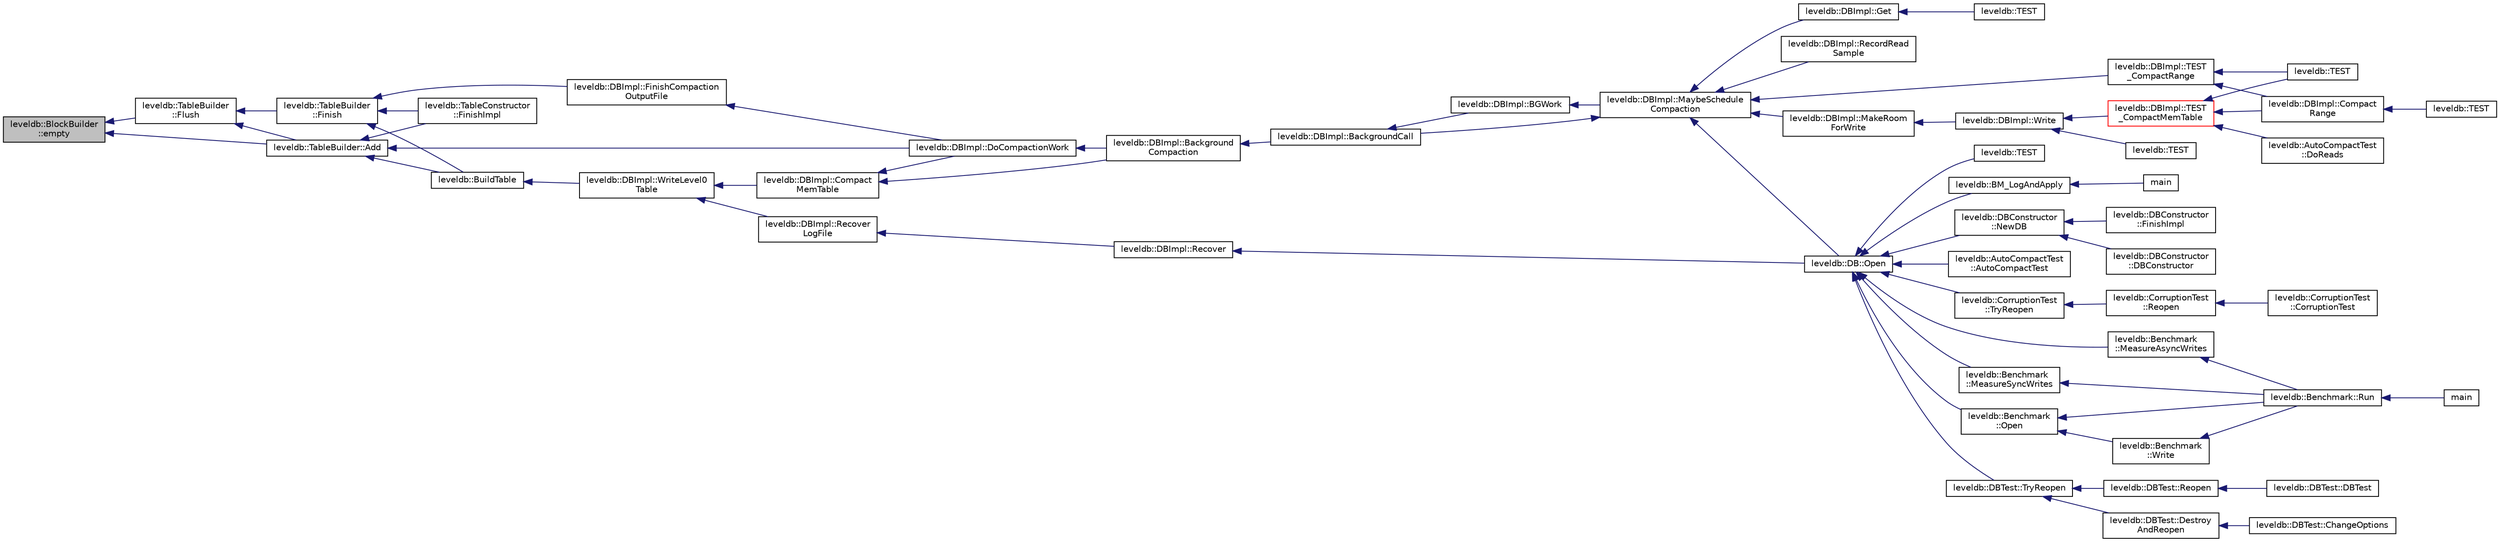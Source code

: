 digraph "leveldb::BlockBuilder::empty"
{
  edge [fontname="Helvetica",fontsize="10",labelfontname="Helvetica",labelfontsize="10"];
  node [fontname="Helvetica",fontsize="10",shape=record];
  rankdir="LR";
  Node1 [label="leveldb::BlockBuilder\l::empty",height=0.2,width=0.4,color="black", fillcolor="grey75", style="filled" fontcolor="black"];
  Node1 -> Node2 [dir="back",color="midnightblue",fontsize="10",style="solid"];
  Node2 [label="leveldb::TableBuilder::Add",height=0.2,width=0.4,color="black", fillcolor="white", style="filled",URL="$classleveldb_1_1_table_builder.html#a37bd347cb6340215475ac9b42dc19d10"];
  Node2 -> Node3 [dir="back",color="midnightblue",fontsize="10",style="solid"];
  Node3 [label="leveldb::BuildTable",height=0.2,width=0.4,color="black", fillcolor="white", style="filled",URL="$namespaceleveldb.html#a10e102da98819e1a1f9b254241482e65"];
  Node3 -> Node4 [dir="back",color="midnightblue",fontsize="10",style="solid"];
  Node4 [label="leveldb::DBImpl::WriteLevel0\lTable",height=0.2,width=0.4,color="black", fillcolor="white", style="filled",URL="$classleveldb_1_1_d_b_impl.html#a6b1b87947df08e63ea9389722f943943"];
  Node4 -> Node5 [dir="back",color="midnightblue",fontsize="10",style="solid"];
  Node5 [label="leveldb::DBImpl::Recover\lLogFile",height=0.2,width=0.4,color="black", fillcolor="white", style="filled",URL="$classleveldb_1_1_d_b_impl.html#ac9e2ce8c5013d78ba19e8417f94fdad8"];
  Node5 -> Node6 [dir="back",color="midnightblue",fontsize="10",style="solid"];
  Node6 [label="leveldb::DBImpl::Recover",height=0.2,width=0.4,color="black", fillcolor="white", style="filled",URL="$classleveldb_1_1_d_b_impl.html#aa9a573026c03e8485471f583316943b0"];
  Node6 -> Node7 [dir="back",color="midnightblue",fontsize="10",style="solid"];
  Node7 [label="leveldb::DB::Open",height=0.2,width=0.4,color="black", fillcolor="white", style="filled",URL="$classleveldb_1_1_d_b.html#ac1da2b48e911287d86f3a3bfa0f851fe"];
  Node7 -> Node8 [dir="back",color="midnightblue",fontsize="10",style="solid"];
  Node8 [label="leveldb::AutoCompactTest\l::AutoCompactTest",height=0.2,width=0.4,color="black", fillcolor="white", style="filled",URL="$classleveldb_1_1_auto_compact_test.html#a31fe0ded855f188fac1650c70849760c"];
  Node7 -> Node9 [dir="back",color="midnightblue",fontsize="10",style="solid"];
  Node9 [label="leveldb::CorruptionTest\l::TryReopen",height=0.2,width=0.4,color="black", fillcolor="white", style="filled",URL="$classleveldb_1_1_corruption_test.html#aaba7c05f06400ef45d1af5cb95f66a57"];
  Node9 -> Node10 [dir="back",color="midnightblue",fontsize="10",style="solid"];
  Node10 [label="leveldb::CorruptionTest\l::Reopen",height=0.2,width=0.4,color="black", fillcolor="white", style="filled",URL="$classleveldb_1_1_corruption_test.html#aa2051faee6b6542d35ebdcf99918a713"];
  Node10 -> Node11 [dir="back",color="midnightblue",fontsize="10",style="solid"];
  Node11 [label="leveldb::CorruptionTest\l::CorruptionTest",height=0.2,width=0.4,color="black", fillcolor="white", style="filled",URL="$classleveldb_1_1_corruption_test.html#a9940767db260b1e4e60b8bcedc50217c"];
  Node7 -> Node12 [dir="back",color="midnightblue",fontsize="10",style="solid"];
  Node12 [label="leveldb::Benchmark\l::Open",height=0.2,width=0.4,color="black", fillcolor="white", style="filled",URL="$classleveldb_1_1_benchmark.html#a89a3b0da75e6cd2ffb879358e5dd82a6"];
  Node12 -> Node13 [dir="back",color="midnightblue",fontsize="10",style="solid"];
  Node13 [label="leveldb::Benchmark::Run",height=0.2,width=0.4,color="black", fillcolor="white", style="filled",URL="$classleveldb_1_1_benchmark.html#a2f262afa0c7d10fcf531fe9657fba490"];
  Node13 -> Node14 [dir="back",color="midnightblue",fontsize="10",style="solid"];
  Node14 [label="main",height=0.2,width=0.4,color="black", fillcolor="white", style="filled",URL="$db__bench_8cc.html#a3c04138a5bfe5d72780bb7e82a18e627"];
  Node12 -> Node15 [dir="back",color="midnightblue",fontsize="10",style="solid"];
  Node15 [label="leveldb::Benchmark\l::Write",height=0.2,width=0.4,color="black", fillcolor="white", style="filled",URL="$classleveldb_1_1_benchmark.html#a86876b2882d9015610330e69acfdff0d"];
  Node15 -> Node13 [dir="back",color="midnightblue",fontsize="10",style="solid"];
  Node7 -> Node16 [dir="back",color="midnightblue",fontsize="10",style="solid"];
  Node16 [label="leveldb::Benchmark\l::MeasureAsyncWrites",height=0.2,width=0.4,color="black", fillcolor="white", style="filled",URL="$classleveldb_1_1_benchmark.html#a93f93835e288185005d25cf08037bed9"];
  Node16 -> Node13 [dir="back",color="midnightblue",fontsize="10",style="solid"];
  Node7 -> Node17 [dir="back",color="midnightblue",fontsize="10",style="solid"];
  Node17 [label="leveldb::Benchmark\l::MeasureSyncWrites",height=0.2,width=0.4,color="black", fillcolor="white", style="filled",URL="$classleveldb_1_1_benchmark.html#ac7b13fb940cff41f5acc5dc99d93d36c"];
  Node17 -> Node13 [dir="back",color="midnightblue",fontsize="10",style="solid"];
  Node7 -> Node18 [dir="back",color="midnightblue",fontsize="10",style="solid"];
  Node18 [label="leveldb::DBTest::TryReopen",height=0.2,width=0.4,color="black", fillcolor="white", style="filled",URL="$classleveldb_1_1_d_b_test.html#aee588b2d13db6be2a651a8fabeac5c79"];
  Node18 -> Node19 [dir="back",color="midnightblue",fontsize="10",style="solid"];
  Node19 [label="leveldb::DBTest::Reopen",height=0.2,width=0.4,color="black", fillcolor="white", style="filled",URL="$classleveldb_1_1_d_b_test.html#a38170a082cbc71fb446408ff5634c797"];
  Node19 -> Node20 [dir="back",color="midnightblue",fontsize="10",style="solid"];
  Node20 [label="leveldb::DBTest::DBTest",height=0.2,width=0.4,color="black", fillcolor="white", style="filled",URL="$classleveldb_1_1_d_b_test.html#afc6fc9512e900de6ee10c5db15b22930"];
  Node18 -> Node21 [dir="back",color="midnightblue",fontsize="10",style="solid"];
  Node21 [label="leveldb::DBTest::Destroy\lAndReopen",height=0.2,width=0.4,color="black", fillcolor="white", style="filled",URL="$classleveldb_1_1_d_b_test.html#ab798a43e7feab6dddc8fa1eb7a5f61f6"];
  Node21 -> Node22 [dir="back",color="midnightblue",fontsize="10",style="solid"];
  Node22 [label="leveldb::DBTest::ChangeOptions",height=0.2,width=0.4,color="black", fillcolor="white", style="filled",URL="$classleveldb_1_1_d_b_test.html#a587534fe403016f15cf1997ef7a40836"];
  Node7 -> Node23 [dir="back",color="midnightblue",fontsize="10",style="solid"];
  Node23 [label="leveldb::TEST",height=0.2,width=0.4,color="black", fillcolor="white", style="filled",URL="$namespaceleveldb.html#a88d6fdcb16ed4edc65da40f383e6f23b"];
  Node7 -> Node24 [dir="back",color="midnightblue",fontsize="10",style="solid"];
  Node24 [label="leveldb::BM_LogAndApply",height=0.2,width=0.4,color="black", fillcolor="white", style="filled",URL="$namespaceleveldb.html#af9cf6ec167c9b6f25fd050ab6fb67a90"];
  Node24 -> Node25 [dir="back",color="midnightblue",fontsize="10",style="solid"];
  Node25 [label="main",height=0.2,width=0.4,color="black", fillcolor="white", style="filled",URL="$db__test_8cc.html#a3c04138a5bfe5d72780bb7e82a18e627"];
  Node7 -> Node26 [dir="back",color="midnightblue",fontsize="10",style="solid"];
  Node26 [label="leveldb::DBConstructor\l::NewDB",height=0.2,width=0.4,color="black", fillcolor="white", style="filled",URL="$classleveldb_1_1_d_b_constructor.html#ac48bfe871db8558b57427843465e6c65"];
  Node26 -> Node27 [dir="back",color="midnightblue",fontsize="10",style="solid"];
  Node27 [label="leveldb::DBConstructor\l::DBConstructor",height=0.2,width=0.4,color="black", fillcolor="white", style="filled",URL="$classleveldb_1_1_d_b_constructor.html#ae27ecdd7732629b08c25a63f82dfd4a9"];
  Node26 -> Node28 [dir="back",color="midnightblue",fontsize="10",style="solid"];
  Node28 [label="leveldb::DBConstructor\l::FinishImpl",height=0.2,width=0.4,color="black", fillcolor="white", style="filled",URL="$classleveldb_1_1_d_b_constructor.html#a554d8e348d9135ff72a43a03c647c261"];
  Node4 -> Node29 [dir="back",color="midnightblue",fontsize="10",style="solid"];
  Node29 [label="leveldb::DBImpl::Compact\lMemTable",height=0.2,width=0.4,color="black", fillcolor="white", style="filled",URL="$classleveldb_1_1_d_b_impl.html#affe08e583b60dc854760d60f63db9364"];
  Node29 -> Node30 [dir="back",color="midnightblue",fontsize="10",style="solid"];
  Node30 [label="leveldb::DBImpl::Background\lCompaction",height=0.2,width=0.4,color="black", fillcolor="white", style="filled",URL="$classleveldb_1_1_d_b_impl.html#af8d8c2abc99da12f82a594b6a7d43e35"];
  Node30 -> Node31 [dir="back",color="midnightblue",fontsize="10",style="solid"];
  Node31 [label="leveldb::DBImpl::BackgroundCall",height=0.2,width=0.4,color="black", fillcolor="white", style="filled",URL="$classleveldb_1_1_d_b_impl.html#a0b9829a3bc7b5a119819c6b04b557ab0"];
  Node31 -> Node32 [dir="back",color="midnightblue",fontsize="10",style="solid"];
  Node32 [label="leveldb::DBImpl::BGWork",height=0.2,width=0.4,color="black", fillcolor="white", style="filled",URL="$classleveldb_1_1_d_b_impl.html#ac5e1a8fcf9852a3b3f9712f135f13fa7"];
  Node32 -> Node33 [dir="back",color="midnightblue",fontsize="10",style="solid"];
  Node33 [label="leveldb::DBImpl::MaybeSchedule\lCompaction",height=0.2,width=0.4,color="black", fillcolor="white", style="filled",URL="$classleveldb_1_1_d_b_impl.html#a91134e3ca9d5c6220dd45f19d461a831"];
  Node33 -> Node34 [dir="back",color="midnightblue",fontsize="10",style="solid"];
  Node34 [label="leveldb::DBImpl::TEST\l_CompactRange",height=0.2,width=0.4,color="black", fillcolor="white", style="filled",URL="$classleveldb_1_1_d_b_impl.html#a63fcb49466b689a534ba77d32cf84f99"];
  Node34 -> Node35 [dir="back",color="midnightblue",fontsize="10",style="solid"];
  Node35 [label="leveldb::TEST",height=0.2,width=0.4,color="black", fillcolor="white", style="filled",URL="$namespaceleveldb.html#a1da99cee14629599882010198aabfa2a"];
  Node34 -> Node36 [dir="back",color="midnightblue",fontsize="10",style="solid"];
  Node36 [label="leveldb::DBImpl::Compact\lRange",height=0.2,width=0.4,color="black", fillcolor="white", style="filled",URL="$classleveldb_1_1_d_b_impl.html#aa6df0739fc0b49380c284347e411b8ed"];
  Node36 -> Node37 [dir="back",color="midnightblue",fontsize="10",style="solid"];
  Node37 [label="leveldb::TEST",height=0.2,width=0.4,color="black", fillcolor="white", style="filled",URL="$namespaceleveldb.html#a2bb2a098a32d42044e6be132020b29b0"];
  Node33 -> Node31 [dir="back",color="midnightblue",fontsize="10",style="solid"];
  Node33 -> Node38 [dir="back",color="midnightblue",fontsize="10",style="solid"];
  Node38 [label="leveldb::DBImpl::Get",height=0.2,width=0.4,color="black", fillcolor="white", style="filled",URL="$classleveldb_1_1_d_b_impl.html#a089964ddcd1f5dc85e73499ae57be508"];
  Node38 -> Node39 [dir="back",color="midnightblue",fontsize="10",style="solid"];
  Node39 [label="leveldb::TEST",height=0.2,width=0.4,color="black", fillcolor="white", style="filled",URL="$namespaceleveldb.html#acc1b0ed2e8e9e4e6b930a1727d9fe0f8"];
  Node33 -> Node40 [dir="back",color="midnightblue",fontsize="10",style="solid"];
  Node40 [label="leveldb::DBImpl::RecordRead\lSample",height=0.2,width=0.4,color="black", fillcolor="white", style="filled",URL="$classleveldb_1_1_d_b_impl.html#a254ae98e3425046c28ed0aa6d78b37d8"];
  Node33 -> Node41 [dir="back",color="midnightblue",fontsize="10",style="solid"];
  Node41 [label="leveldb::DBImpl::MakeRoom\lForWrite",height=0.2,width=0.4,color="black", fillcolor="white", style="filled",URL="$classleveldb_1_1_d_b_impl.html#a9439d7de053315f2f2b59c6382db6f9b"];
  Node41 -> Node42 [dir="back",color="midnightblue",fontsize="10",style="solid"];
  Node42 [label="leveldb::DBImpl::Write",height=0.2,width=0.4,color="black", fillcolor="white", style="filled",URL="$classleveldb_1_1_d_b_impl.html#ac0d0b472717099d6a02ad9dace4e8ef4"];
  Node42 -> Node43 [dir="back",color="midnightblue",fontsize="10",style="solid"];
  Node43 [label="leveldb::TEST",height=0.2,width=0.4,color="black", fillcolor="white", style="filled",URL="$namespaceleveldb.html#a25dbda5a48ec782778d331e4ccb81b6b"];
  Node42 -> Node44 [dir="back",color="midnightblue",fontsize="10",style="solid"];
  Node44 [label="leveldb::DBImpl::TEST\l_CompactMemTable",height=0.2,width=0.4,color="red", fillcolor="white", style="filled",URL="$classleveldb_1_1_d_b_impl.html#a8642703fd1398cd8e3f5f24ee0b9da23"];
  Node44 -> Node45 [dir="back",color="midnightblue",fontsize="10",style="solid"];
  Node45 [label="leveldb::AutoCompactTest\l::DoReads",height=0.2,width=0.4,color="black", fillcolor="white", style="filled",URL="$classleveldb_1_1_auto_compact_test.html#a1d1feea1aef1257e461c35eb5b51fa52"];
  Node44 -> Node35 [dir="back",color="midnightblue",fontsize="10",style="solid"];
  Node44 -> Node36 [dir="back",color="midnightblue",fontsize="10",style="solid"];
  Node33 -> Node7 [dir="back",color="midnightblue",fontsize="10",style="solid"];
  Node29 -> Node46 [dir="back",color="midnightblue",fontsize="10",style="solid"];
  Node46 [label="leveldb::DBImpl::DoCompactionWork",height=0.2,width=0.4,color="black", fillcolor="white", style="filled",URL="$classleveldb_1_1_d_b_impl.html#a75d505d0959b9efda825cf07b078d0c6"];
  Node46 -> Node30 [dir="back",color="midnightblue",fontsize="10",style="solid"];
  Node2 -> Node46 [dir="back",color="midnightblue",fontsize="10",style="solid"];
  Node2 -> Node47 [dir="back",color="midnightblue",fontsize="10",style="solid"];
  Node47 [label="leveldb::TableConstructor\l::FinishImpl",height=0.2,width=0.4,color="black", fillcolor="white", style="filled",URL="$classleveldb_1_1_table_constructor.html#aa8ce3799a55859c2dee50d3e08f56ef2"];
  Node1 -> Node48 [dir="back",color="midnightblue",fontsize="10",style="solid"];
  Node48 [label="leveldb::TableBuilder\l::Flush",height=0.2,width=0.4,color="black", fillcolor="white", style="filled",URL="$classleveldb_1_1_table_builder.html#a544560b4c97cd382ba9b8e0ef69dacfa"];
  Node48 -> Node2 [dir="back",color="midnightblue",fontsize="10",style="solid"];
  Node48 -> Node49 [dir="back",color="midnightblue",fontsize="10",style="solid"];
  Node49 [label="leveldb::TableBuilder\l::Finish",height=0.2,width=0.4,color="black", fillcolor="white", style="filled",URL="$classleveldb_1_1_table_builder.html#a88f4bae006782e24462362d489dd3f35"];
  Node49 -> Node3 [dir="back",color="midnightblue",fontsize="10",style="solid"];
  Node49 -> Node50 [dir="back",color="midnightblue",fontsize="10",style="solid"];
  Node50 [label="leveldb::DBImpl::FinishCompaction\lOutputFile",height=0.2,width=0.4,color="black", fillcolor="white", style="filled",URL="$classleveldb_1_1_d_b_impl.html#af4f178de1d55d5cf05b9a5cd17d07160"];
  Node50 -> Node46 [dir="back",color="midnightblue",fontsize="10",style="solid"];
  Node49 -> Node47 [dir="back",color="midnightblue",fontsize="10",style="solid"];
}
